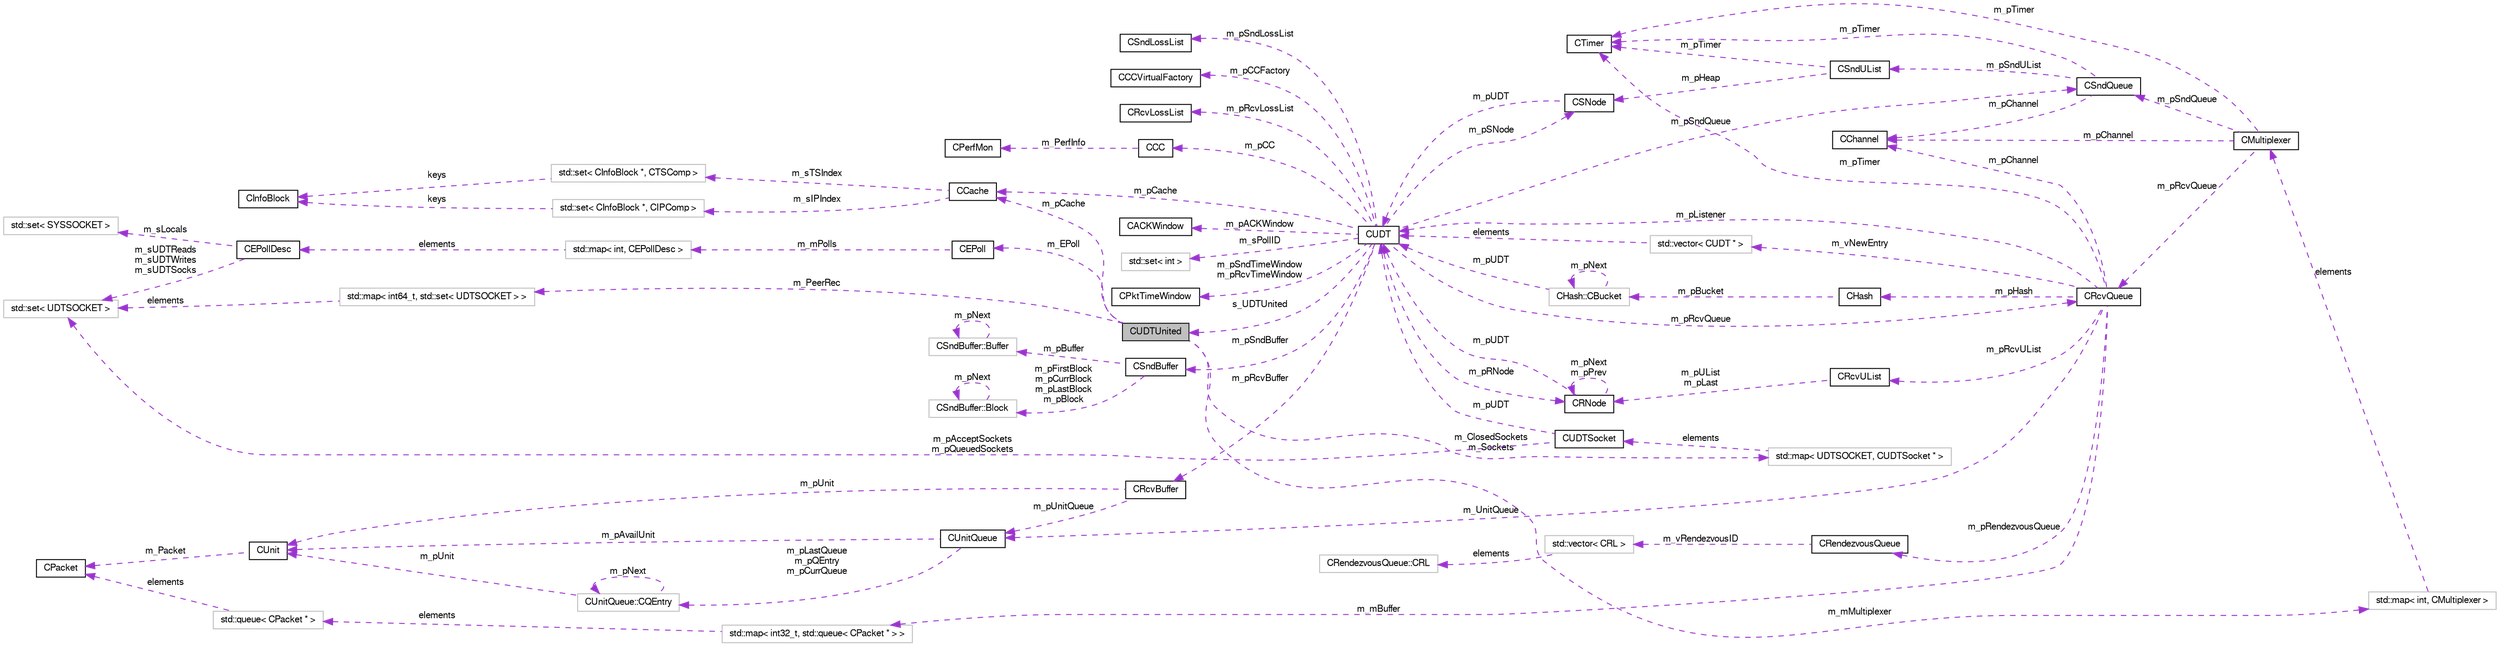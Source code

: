 digraph G
{
  bgcolor="transparent";
  edge [fontname="FreeSans",fontsize="10",labelfontname="FreeSans",labelfontsize="10"];
  node [fontname="FreeSans",fontsize="10",shape=record];
  rankdir=LR;
  Node1 [label="CUDTUnited",height=0.2,width=0.4,color="black", fillcolor="grey75", style="filled" fontcolor="black"];
  Node2 -> Node1 [dir=back,color="darkorchid3",fontsize="10",style="dashed",label="m_mMultiplexer",fontname="FreeSans"];
  Node2 [label="std::map\< int, CMultiplexer \>",height=0.2,width=0.4,color="grey75"];
  Node3 -> Node2 [dir=back,color="darkorchid3",fontsize="10",style="dashed",label="elements",fontname="FreeSans"];
  Node3 [label="CMultiplexer",height=0.2,width=0.4,color="black",URL="$structCMultiplexer.html"];
  Node4 -> Node3 [dir=back,color="darkorchid3",fontsize="10",style="dashed",label="m_pTimer",fontname="FreeSans"];
  Node4 [label="CTimer",height=0.2,width=0.4,color="black",URL="$classCTimer.html"];
  Node5 -> Node3 [dir=back,color="darkorchid3",fontsize="10",style="dashed",label="m_pSndQueue",fontname="FreeSans"];
  Node5 [label="CSndQueue",height=0.2,width=0.4,color="black",URL="$classCSndQueue.html"];
  Node4 -> Node5 [dir=back,color="darkorchid3",fontsize="10",style="dashed",label="m_pTimer",fontname="FreeSans"];
  Node6 -> Node5 [dir=back,color="darkorchid3",fontsize="10",style="dashed",label="m_pSndUList",fontname="FreeSans"];
  Node6 [label="CSndUList",height=0.2,width=0.4,color="black",URL="$classCSndUList.html"];
  Node4 -> Node6 [dir=back,color="darkorchid3",fontsize="10",style="dashed",label="m_pTimer",fontname="FreeSans"];
  Node7 -> Node6 [dir=back,color="darkorchid3",fontsize="10",style="dashed",label="m_pHeap",fontname="FreeSans"];
  Node7 [label="CSNode",height=0.2,width=0.4,color="black",URL="$structCSNode.html"];
  Node8 -> Node7 [dir=back,color="darkorchid3",fontsize="10",style="dashed",label="m_pUDT",fontname="FreeSans"];
  Node8 [label="CUDT",height=0.2,width=0.4,color="black",URL="$classCUDT.html"];
  Node9 -> Node8 [dir=back,color="darkorchid3",fontsize="10",style="dashed",label="m_pACKWindow",fontname="FreeSans"];
  Node9 [label="CACKWindow",height=0.2,width=0.4,color="black",URL="$classCACKWindow.html"];
  Node10 -> Node8 [dir=back,color="darkorchid3",fontsize="10",style="dashed",label="m_sPollID",fontname="FreeSans"];
  Node10 [label="std::set\< int \>",height=0.2,width=0.4,color="grey75"];
  Node11 -> Node8 [dir=back,color="darkorchid3",fontsize="10",style="dashed",label="m_pSndTimeWindow\nm_pRcvTimeWindow",fontname="FreeSans"];
  Node11 [label="CPktTimeWindow",height=0.2,width=0.4,color="black",URL="$classCPktTimeWindow.html"];
  Node12 -> Node8 [dir=back,color="darkorchid3",fontsize="10",style="dashed",label="m_pSndBuffer",fontname="FreeSans"];
  Node12 [label="CSndBuffer",height=0.2,width=0.4,color="black",URL="$classCSndBuffer.html"];
  Node13 -> Node12 [dir=back,color="darkorchid3",fontsize="10",style="dashed",label="m_pBuffer",fontname="FreeSans"];
  Node13 [label="CSndBuffer::Buffer",height=0.2,width=0.4,color="grey75"];
  Node13 -> Node13 [dir=back,color="darkorchid3",fontsize="10",style="dashed",label="m_pNext",fontname="FreeSans"];
  Node14 -> Node12 [dir=back,color="darkorchid3",fontsize="10",style="dashed",label="m_pFirstBlock\nm_pCurrBlock\nm_pLastBlock\nm_pBlock",fontname="FreeSans"];
  Node14 [label="CSndBuffer::Block",height=0.2,width=0.4,color="grey75"];
  Node14 -> Node14 [dir=back,color="darkorchid3",fontsize="10",style="dashed",label="m_pNext",fontname="FreeSans"];
  Node15 -> Node8 [dir=back,color="darkorchid3",fontsize="10",style="dashed",label="m_pSndLossList",fontname="FreeSans"];
  Node15 [label="CSndLossList",height=0.2,width=0.4,color="black",URL="$classCSndLossList.html"];
  Node16 -> Node8 [dir=back,color="darkorchid3",fontsize="10",style="dashed",label="m_pCCFactory",fontname="FreeSans"];
  Node16 [label="CCCVirtualFactory",height=0.2,width=0.4,color="black",URL="$classCCCVirtualFactory.html"];
  Node17 -> Node8 [dir=back,color="darkorchid3",fontsize="10",style="dashed",label="m_pRcvBuffer",fontname="FreeSans"];
  Node17 [label="CRcvBuffer",height=0.2,width=0.4,color="black",URL="$classCRcvBuffer.html"];
  Node18 -> Node17 [dir=back,color="darkorchid3",fontsize="10",style="dashed",label="m_pUnit",fontname="FreeSans"];
  Node18 [label="CUnit",height=0.2,width=0.4,color="black",URL="$structCUnit.html"];
  Node19 -> Node18 [dir=back,color="darkorchid3",fontsize="10",style="dashed",label="m_Packet",fontname="FreeSans"];
  Node19 [label="CPacket",height=0.2,width=0.4,color="black",URL="$classCPacket.html"];
  Node20 -> Node17 [dir=back,color="darkorchid3",fontsize="10",style="dashed",label="m_pUnitQueue",fontname="FreeSans"];
  Node20 [label="CUnitQueue",height=0.2,width=0.4,color="black",URL="$classCUnitQueue.html"];
  Node18 -> Node20 [dir=back,color="darkorchid3",fontsize="10",style="dashed",label="m_pAvailUnit",fontname="FreeSans"];
  Node21 -> Node20 [dir=back,color="darkorchid3",fontsize="10",style="dashed",label="m_pLastQueue\nm_pQEntry\nm_pCurrQueue",fontname="FreeSans"];
  Node21 [label="CUnitQueue::CQEntry",height=0.2,width=0.4,color="grey75"];
  Node18 -> Node21 [dir=back,color="darkorchid3",fontsize="10",style="dashed",label="m_pUnit",fontname="FreeSans"];
  Node21 -> Node21 [dir=back,color="darkorchid3",fontsize="10",style="dashed",label="m_pNext",fontname="FreeSans"];
  Node1 -> Node8 [dir=back,color="darkorchid3",fontsize="10",style="dashed",label="s_UDTUnited",fontname="FreeSans"];
  Node5 -> Node8 [dir=back,color="darkorchid3",fontsize="10",style="dashed",label="m_pSndQueue",fontname="FreeSans"];
  Node22 -> Node8 [dir=back,color="darkorchid3",fontsize="10",style="dashed",label="m_pRcvLossList",fontname="FreeSans"];
  Node22 [label="CRcvLossList",height=0.2,width=0.4,color="black",URL="$classCRcvLossList.html"];
  Node23 -> Node8 [dir=back,color="darkorchid3",fontsize="10",style="dashed",label="m_pRNode",fontname="FreeSans"];
  Node23 [label="CRNode",height=0.2,width=0.4,color="black",URL="$structCRNode.html"];
  Node8 -> Node23 [dir=back,color="darkorchid3",fontsize="10",style="dashed",label="m_pUDT",fontname="FreeSans"];
  Node23 -> Node23 [dir=back,color="darkorchid3",fontsize="10",style="dashed",label="m_pNext\nm_pPrev",fontname="FreeSans"];
  Node24 -> Node8 [dir=back,color="darkorchid3",fontsize="10",style="dashed",label="m_pRcvQueue",fontname="FreeSans"];
  Node24 [label="CRcvQueue",height=0.2,width=0.4,color="black",URL="$classCRcvQueue.html"];
  Node25 -> Node24 [dir=back,color="darkorchid3",fontsize="10",style="dashed",label="m_mBuffer",fontname="FreeSans"];
  Node25 [label="std::map\< int32_t, std::queue\< CPacket * \> \>",height=0.2,width=0.4,color="grey75"];
  Node26 -> Node25 [dir=back,color="darkorchid3",fontsize="10",style="dashed",label="elements",fontname="FreeSans"];
  Node26 [label="std::queue\< CPacket * \>",height=0.2,width=0.4,color="grey75"];
  Node19 -> Node26 [dir=back,color="darkorchid3",fontsize="10",style="dashed",label="elements",fontname="FreeSans"];
  Node8 -> Node24 [dir=back,color="darkorchid3",fontsize="10",style="dashed",label="m_pListener",fontname="FreeSans"];
  Node4 -> Node24 [dir=back,color="darkorchid3",fontsize="10",style="dashed",label="m_pTimer",fontname="FreeSans"];
  Node27 -> Node24 [dir=back,color="darkorchid3",fontsize="10",style="dashed",label="m_pRendezvousQueue",fontname="FreeSans"];
  Node27 [label="CRendezvousQueue",height=0.2,width=0.4,color="black",URL="$classCRendezvousQueue.html"];
  Node28 -> Node27 [dir=back,color="darkorchid3",fontsize="10",style="dashed",label="m_vRendezvousID",fontname="FreeSans"];
  Node28 [label="std::vector\< CRL \>",height=0.2,width=0.4,color="grey75"];
  Node29 -> Node28 [dir=back,color="darkorchid3",fontsize="10",style="dashed",label="elements",fontname="FreeSans"];
  Node29 [label="CRendezvousQueue::CRL",height=0.2,width=0.4,color="grey75"];
  Node30 -> Node24 [dir=back,color="darkorchid3",fontsize="10",style="dashed",label="m_vNewEntry",fontname="FreeSans"];
  Node30 [label="std::vector\< CUDT * \>",height=0.2,width=0.4,color="grey75"];
  Node8 -> Node30 [dir=back,color="darkorchid3",fontsize="10",style="dashed",label="elements",fontname="FreeSans"];
  Node20 -> Node24 [dir=back,color="darkorchid3",fontsize="10",style="dashed",label="m_UnitQueue",fontname="FreeSans"];
  Node31 -> Node24 [dir=back,color="darkorchid3",fontsize="10",style="dashed",label="m_pRcvUList",fontname="FreeSans"];
  Node31 [label="CRcvUList",height=0.2,width=0.4,color="black",URL="$classCRcvUList.html"];
  Node23 -> Node31 [dir=back,color="darkorchid3",fontsize="10",style="dashed",label="m_pUList\nm_pLast",fontname="FreeSans"];
  Node32 -> Node24 [dir=back,color="darkorchid3",fontsize="10",style="dashed",label="m_pHash",fontname="FreeSans"];
  Node32 [label="CHash",height=0.2,width=0.4,color="black",URL="$classCHash.html"];
  Node33 -> Node32 [dir=back,color="darkorchid3",fontsize="10",style="dashed",label="m_pBucket",fontname="FreeSans"];
  Node33 [label="CHash::CBucket",height=0.2,width=0.4,color="grey75"];
  Node8 -> Node33 [dir=back,color="darkorchid3",fontsize="10",style="dashed",label="m_pUDT",fontname="FreeSans"];
  Node33 -> Node33 [dir=back,color="darkorchid3",fontsize="10",style="dashed",label="m_pNext",fontname="FreeSans"];
  Node34 -> Node24 [dir=back,color="darkorchid3",fontsize="10",style="dashed",label="m_pChannel",fontname="FreeSans"];
  Node34 [label="CChannel",height=0.2,width=0.4,color="black",URL="$classCChannel.html"];
  Node7 -> Node8 [dir=back,color="darkorchid3",fontsize="10",style="dashed",label="m_pSNode",fontname="FreeSans"];
  Node35 -> Node8 [dir=back,color="darkorchid3",fontsize="10",style="dashed",label="m_pCache",fontname="FreeSans"];
  Node35 [label="CCache",height=0.2,width=0.4,color="black",URL="$classCCache.html"];
  Node36 -> Node35 [dir=back,color="darkorchid3",fontsize="10",style="dashed",label="m_sTSIndex",fontname="FreeSans"];
  Node36 [label="std::set\< CInfoBlock *, CTSComp \>",height=0.2,width=0.4,color="grey75"];
  Node37 -> Node36 [dir=back,color="darkorchid3",fontsize="10",style="dashed",label="keys",fontname="FreeSans"];
  Node37 [label="CInfoBlock",height=0.2,width=0.4,color="black",URL="$structCInfoBlock.html"];
  Node38 -> Node35 [dir=back,color="darkorchid3",fontsize="10",style="dashed",label="m_sIPIndex",fontname="FreeSans"];
  Node38 [label="std::set\< CInfoBlock *, CIPComp \>",height=0.2,width=0.4,color="grey75"];
  Node37 -> Node38 [dir=back,color="darkorchid3",fontsize="10",style="dashed",label="keys",fontname="FreeSans"];
  Node39 -> Node8 [dir=back,color="darkorchid3",fontsize="10",style="dashed",label="m_pCC",fontname="FreeSans"];
  Node39 [label="CCC",height=0.2,width=0.4,color="black",URL="$classCCC.html"];
  Node40 -> Node39 [dir=back,color="darkorchid3",fontsize="10",style="dashed",label="m_PerfInfo",fontname="FreeSans"];
  Node40 [label="CPerfMon",height=0.2,width=0.4,color="black",URL="$structCPerfMon.html"];
  Node34 -> Node5 [dir=back,color="darkorchid3",fontsize="10",style="dashed",label="m_pChannel",fontname="FreeSans"];
  Node34 -> Node3 [dir=back,color="darkorchid3",fontsize="10",style="dashed",label="m_pChannel",fontname="FreeSans"];
  Node24 -> Node3 [dir=back,color="darkorchid3",fontsize="10",style="dashed",label="m_pRcvQueue",fontname="FreeSans"];
  Node41 -> Node1 [dir=back,color="darkorchid3",fontsize="10",style="dashed",label="m_ClosedSockets\nm_Sockets",fontname="FreeSans"];
  Node41 [label="std::map\< UDTSOCKET, CUDTSocket * \>",height=0.2,width=0.4,color="grey75"];
  Node42 -> Node41 [dir=back,color="darkorchid3",fontsize="10",style="dashed",label="elements",fontname="FreeSans"];
  Node42 [label="CUDTSocket",height=0.2,width=0.4,color="black",URL="$classCUDTSocket.html"];
  Node43 -> Node42 [dir=back,color="darkorchid3",fontsize="10",style="dashed",label="m_pAcceptSockets\nm_pQueuedSockets",fontname="FreeSans"];
  Node43 [label="std::set\< UDTSOCKET \>",height=0.2,width=0.4,color="grey75"];
  Node8 -> Node42 [dir=back,color="darkorchid3",fontsize="10",style="dashed",label="m_pUDT",fontname="FreeSans"];
  Node44 -> Node1 [dir=back,color="darkorchid3",fontsize="10",style="dashed",label="m_PeerRec",fontname="FreeSans"];
  Node44 [label="std::map\< int64_t, std::set\< UDTSOCKET \> \>",height=0.2,width=0.4,color="grey75"];
  Node43 -> Node44 [dir=back,color="darkorchid3",fontsize="10",style="dashed",label="elements",fontname="FreeSans"];
  Node45 -> Node1 [dir=back,color="darkorchid3",fontsize="10",style="dashed",label="m_EPoll",fontname="FreeSans"];
  Node45 [label="CEPoll",height=0.2,width=0.4,color="black",URL="$classCEPoll.html"];
  Node46 -> Node45 [dir=back,color="darkorchid3",fontsize="10",style="dashed",label="m_mPolls",fontname="FreeSans"];
  Node46 [label="std::map\< int, CEPollDesc \>",height=0.2,width=0.4,color="grey75"];
  Node47 -> Node46 [dir=back,color="darkorchid3",fontsize="10",style="dashed",label="elements",fontname="FreeSans"];
  Node47 [label="CEPollDesc",height=0.2,width=0.4,color="black",URL="$structCEPollDesc.html"];
  Node43 -> Node47 [dir=back,color="darkorchid3",fontsize="10",style="dashed",label="m_sUDTReads\nm_sUDTWrites\nm_sUDTSocks",fontname="FreeSans"];
  Node48 -> Node47 [dir=back,color="darkorchid3",fontsize="10",style="dashed",label="m_sLocals",fontname="FreeSans"];
  Node48 [label="std::set\< SYSSOCKET \>",height=0.2,width=0.4,color="grey75"];
  Node35 -> Node1 [dir=back,color="darkorchid3",fontsize="10",style="dashed",label="m_pCache",fontname="FreeSans"];
}

